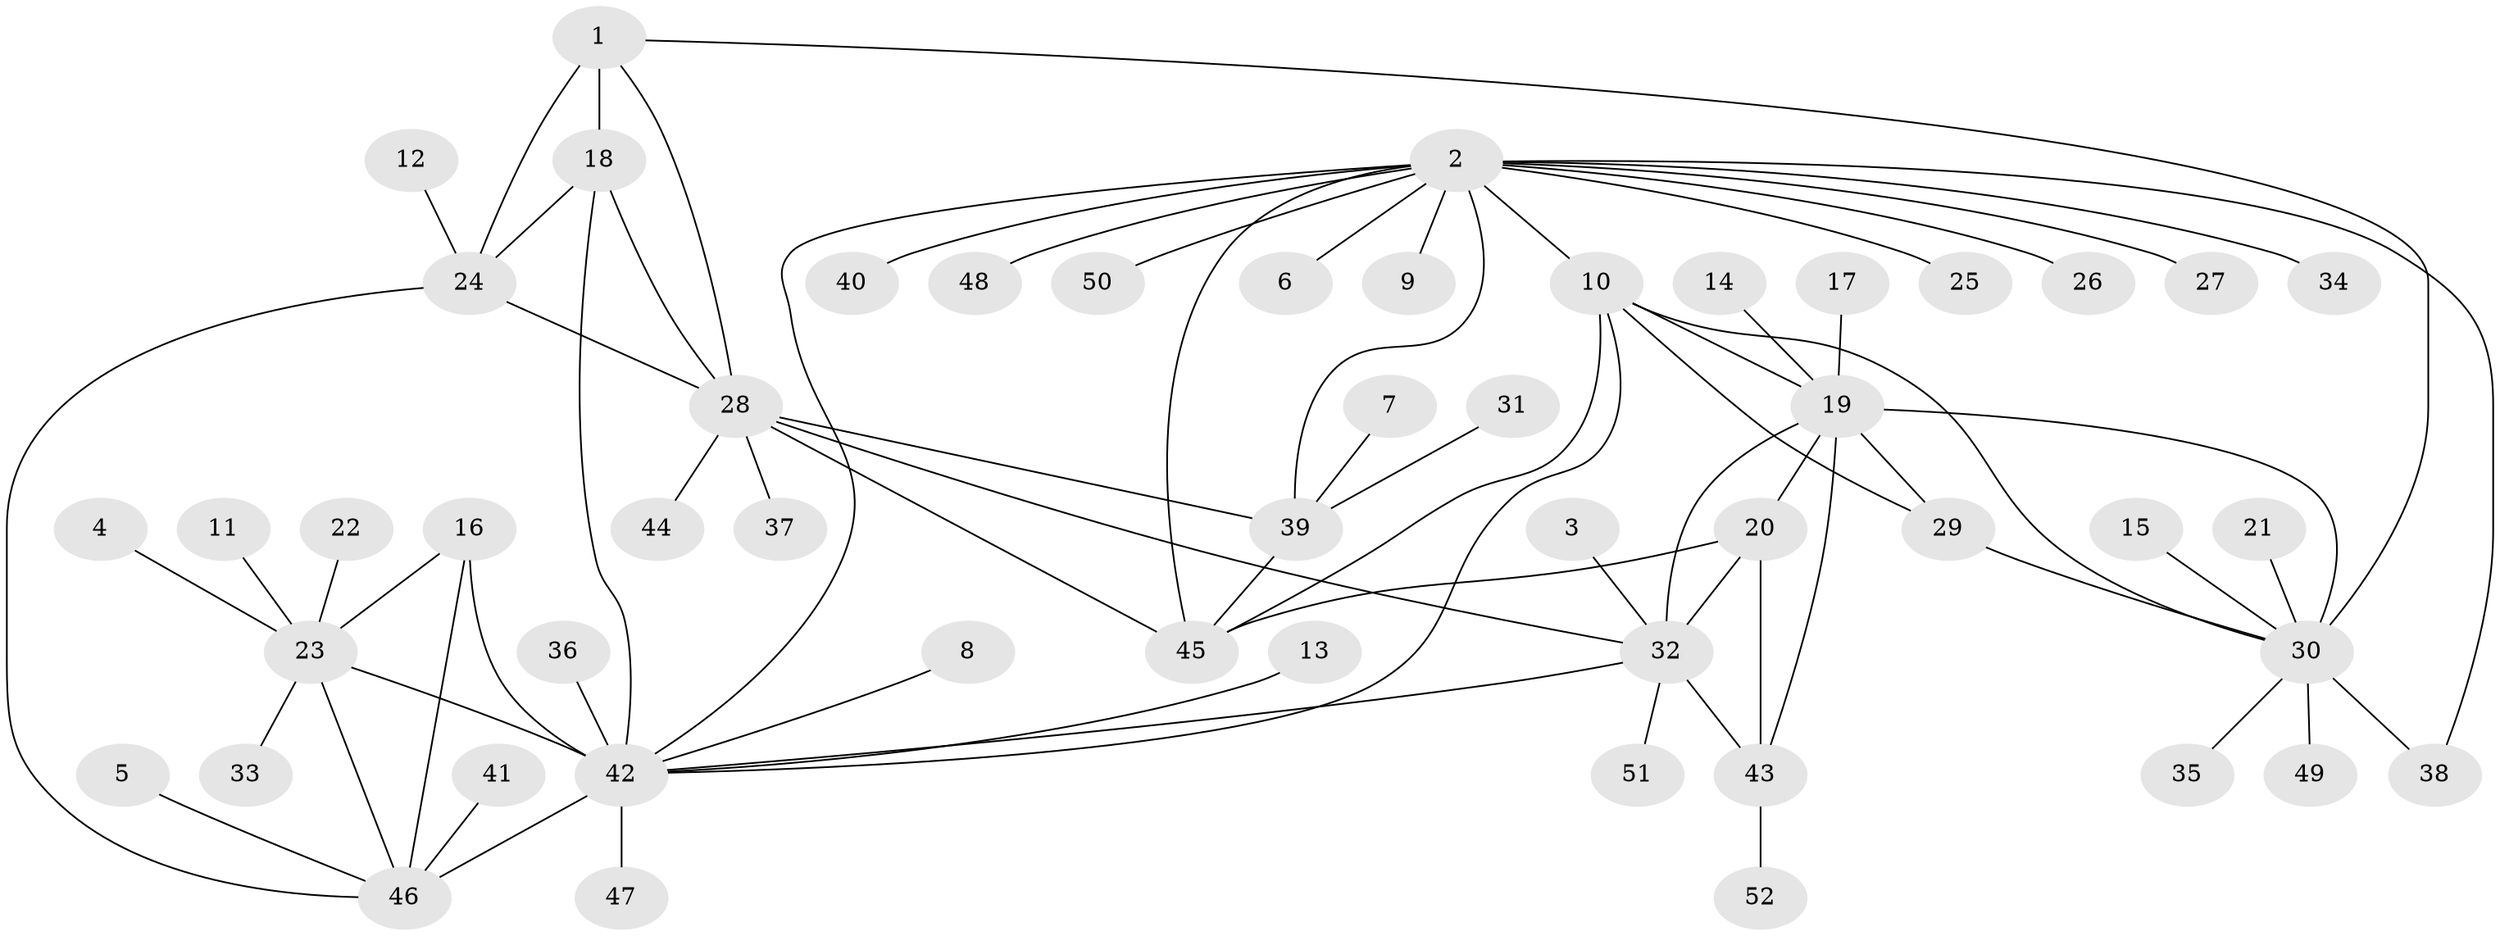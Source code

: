 // original degree distribution, {12: 0.009708737864077669, 9: 0.019417475728155338, 7: 0.038834951456310676, 4: 0.02912621359223301, 10: 0.019417475728155338, 5: 0.038834951456310676, 11: 0.02912621359223301, 6: 0.02912621359223301, 8: 0.038834951456310676, 3: 0.02912621359223301, 1: 0.6213592233009708, 2: 0.0970873786407767}
// Generated by graph-tools (version 1.1) at 2025/26/03/09/25 03:26:34]
// undirected, 52 vertices, 74 edges
graph export_dot {
graph [start="1"]
  node [color=gray90,style=filled];
  1;
  2;
  3;
  4;
  5;
  6;
  7;
  8;
  9;
  10;
  11;
  12;
  13;
  14;
  15;
  16;
  17;
  18;
  19;
  20;
  21;
  22;
  23;
  24;
  25;
  26;
  27;
  28;
  29;
  30;
  31;
  32;
  33;
  34;
  35;
  36;
  37;
  38;
  39;
  40;
  41;
  42;
  43;
  44;
  45;
  46;
  47;
  48;
  49;
  50;
  51;
  52;
  1 -- 18 [weight=2.0];
  1 -- 24 [weight=2.0];
  1 -- 28 [weight=2.0];
  1 -- 30 [weight=1.0];
  2 -- 6 [weight=1.0];
  2 -- 9 [weight=1.0];
  2 -- 10 [weight=1.0];
  2 -- 25 [weight=1.0];
  2 -- 26 [weight=1.0];
  2 -- 27 [weight=1.0];
  2 -- 34 [weight=1.0];
  2 -- 38 [weight=1.0];
  2 -- 39 [weight=3.0];
  2 -- 40 [weight=1.0];
  2 -- 42 [weight=1.0];
  2 -- 45 [weight=3.0];
  2 -- 48 [weight=1.0];
  2 -- 50 [weight=1.0];
  3 -- 32 [weight=1.0];
  4 -- 23 [weight=1.0];
  5 -- 46 [weight=1.0];
  7 -- 39 [weight=1.0];
  8 -- 42 [weight=1.0];
  10 -- 19 [weight=2.0];
  10 -- 29 [weight=1.0];
  10 -- 30 [weight=1.0];
  10 -- 42 [weight=1.0];
  10 -- 45 [weight=1.0];
  11 -- 23 [weight=1.0];
  12 -- 24 [weight=1.0];
  13 -- 42 [weight=1.0];
  14 -- 19 [weight=1.0];
  15 -- 30 [weight=1.0];
  16 -- 23 [weight=1.0];
  16 -- 42 [weight=2.0];
  16 -- 46 [weight=1.0];
  17 -- 19 [weight=1.0];
  18 -- 24 [weight=1.0];
  18 -- 28 [weight=1.0];
  18 -- 42 [weight=1.0];
  19 -- 20 [weight=1.0];
  19 -- 29 [weight=2.0];
  19 -- 30 [weight=2.0];
  19 -- 32 [weight=2.0];
  19 -- 43 [weight=1.0];
  20 -- 32 [weight=2.0];
  20 -- 43 [weight=1.0];
  20 -- 45 [weight=1.0];
  21 -- 30 [weight=1.0];
  22 -- 23 [weight=1.0];
  23 -- 33 [weight=1.0];
  23 -- 42 [weight=2.0];
  23 -- 46 [weight=1.0];
  24 -- 28 [weight=1.0];
  24 -- 46 [weight=1.0];
  28 -- 32 [weight=2.0];
  28 -- 37 [weight=1.0];
  28 -- 39 [weight=1.0];
  28 -- 44 [weight=1.0];
  28 -- 45 [weight=1.0];
  29 -- 30 [weight=1.0];
  30 -- 35 [weight=1.0];
  30 -- 38 [weight=1.0];
  30 -- 49 [weight=1.0];
  31 -- 39 [weight=1.0];
  32 -- 42 [weight=1.0];
  32 -- 43 [weight=2.0];
  32 -- 51 [weight=1.0];
  36 -- 42 [weight=1.0];
  39 -- 45 [weight=1.0];
  41 -- 46 [weight=1.0];
  42 -- 46 [weight=2.0];
  42 -- 47 [weight=1.0];
  43 -- 52 [weight=1.0];
}
